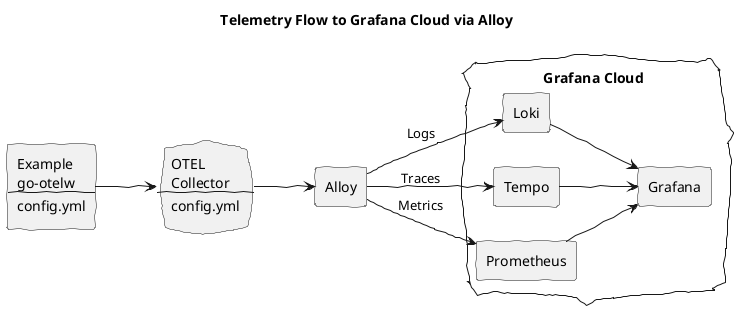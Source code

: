@startuml grafana-cloud-alloy
title Telemetry Flow to Grafana Cloud via Alloy
left to right direction
skinparam handwritten true

agent "Example\ngo-otelw\n--\nconfig.yml" as EX
cloud "OTEL\nCollector\n--\nconfig.yml" as OC

agent Alloy as ALY
cloud "Grafana Cloud" {
    agent Loki
    agent Tempo
    agent Prometheus
    agent Grafana
}

EX --> OC
OC --> ALY
ALY --> Loki: "Logs"
ALY --> Tempo: "Traces"
ALY --> Prometheus: "Metrics"
Loki --> Grafana
Tempo --> Grafana
Prometheus --> Grafana

@enduml
